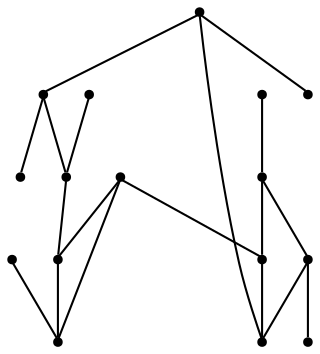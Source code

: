 graph {
  node [shape=point,comment="{\"directed\":false,\"doi\":\"10.1007/978-3-030-68766-3_14\",\"figure\":\"1 (3)\"}"]

  v0 [pos="1470.1758538559654,358.1405149986541"]
  v1 [pos="1470.1737872323904,308.13239832065193"]
  v2 [pos="1270.1439878279753,341.4713971232069"]
  v3 [pos="1403.4964985563934,308.13239832065193"]
  v4 [pos="1370.1578542183952,408.1471055733352"]
  v5 [pos="1386.8292430109695,508.16124053727304"]
  v6 [pos="1386.8271763873943,474.8235731008966"]
  v7 [pos="1370.1599208419702,424.8172408509965"]
  v8 [pos="1303.4805655423984,441.48534132422964"]
  v9 [pos="1336.8192098803968,308.13239832065193"]
  v10 [pos="1336.821276503972,391.4786235742718"]
  v11 [pos="1236.8053434899768,374.80988722465486"]
  v12 [pos="1270.1419212044,308.13239832065193"]
  v13 [pos="1236.8032768664018,358.13975194699356"]
  v14 [pos="1203.4666991519784,324.80253359831323"]
  v15 [pos="1203.4646325284032,308.13239832065193"]

  v0 -- v7 [id="-1",pos="1470.1758538559654,358.1405149986541 1486.8410427778144,358.13975194699356 1486.8410427778144,358.13975194699356 1486.8410427778144,358.13975194699356 1486.8410427778144,424.8162234487824 1486.8410427778144,424.8162234487824 1486.8410427778144,424.8162234487824 1370.1599208419702,424.8172408509965 1370.1599208419702,424.8172408509965 1370.1599208419702,424.8172408509965"]
  v13 -- v14 [id="-2",pos="1236.8032768664018,358.13975194699356 1203.4625659048281,358.13975194699356 1203.4625659048281,358.13975194699356 1203.4625659048281,358.13975194699356 1203.4666991519784,324.80253359831323 1203.4666991519784,324.80253359831323 1203.4666991519784,324.80253359831323"]
  v11 -- v8 [id="-3",pos="1236.8053434899768,374.80988722465486 1236.8012102428265,441.48534132422964 1236.8012102428265,441.48534132422964 1236.8012102428265,441.48534132422964 1303.4805655423984,441.48534132422964 1303.4805655423984,441.48534132422964 1303.4805655423984,441.48534132422964"]
  v11 -- v13 [id="-4",pos="1236.8053434899768,374.80988722465486 1236.8032768664018,358.13975194699356 1236.8032768664018,358.13975194699356 1236.8032768664018,358.13975194699356"]
  v12 -- v2 [id="-5",pos="1270.1419212044,308.13239832065193 1270.1439878279753,341.4713971232069 1270.1439878279753,341.4713971232069 1270.1439878279753,341.4713971232069"]
  v2 -- v13 [id="-6",pos="1270.1439878279753,341.4713971232069 1270.1397274039894,358.13975194699356 1270.1397274039894,358.13975194699356 1270.1397274039894,358.13975194699356 1236.8032768664018,358.13975194699356 1236.8032768664018,358.13975194699356 1236.8032768664018,358.13975194699356"]
  v11 -- v14 [id="-7",pos="1236.8053434899768,374.80988722465486 1286.809176749824,374.8088698224408 1286.809176749824,374.8088698224408 1286.809176749824,374.8088698224408 1286.809176749824,324.80151619609916 1286.809176749824,324.80151619609916 1286.809176749824,324.80151619609916 1203.4666991519784,324.80253359831323 1203.4666991519784,324.80253359831323 1203.4666991519784,324.80253359831323"]
  v6 -- v8 [id="-8",pos="1386.8271763873943,474.8235731008966 1303.4784989188233,474.82357707512404 1303.4784989188233,474.82357707512404 1303.4784989188233,474.82357707512404 1303.4805655423984,441.48534132422964 1303.4805655423984,441.48534132422964 1303.4805655423984,441.48534132422964"]
  v4 -- v10 [id="-9",pos="1370.1578542183952,408.1471055733352 1336.8171432568215,408.1471055733352 1336.8171432568215,408.1471055733352 1336.8171432568215,408.1471055733352 1336.821276503972,391.4786235742718 1336.821276503972,391.4786235742718 1336.821276503972,391.4786235742718"]
  v10 -- v9 [id="-10",pos="1336.821276503972,391.4786235742718 1336.8171432568215,358.13975194699356 1336.8171432568215,358.13975194699356 1336.8171432568215,358.13975194699356 1336.8192098803968,308.13239832065193 1336.8192098803968,308.13239832065193 1336.8192098803968,308.13239832065193"]
  v8 -- v7 [id="-11",pos="1303.4805655423984,441.48534132422964 1370.15578759482,441.48534132422964 1370.15578759482,441.48534132422964 1370.15578759482,441.48534132422964 1370.1599208419702,424.8172408509965 1370.1599208419702,424.8172408509965 1370.1599208419702,424.8172408509965"]
  v6 -- v0 [id="-12",pos="1386.8271763873943,474.8235731008966 1470.1717206088151,474.82357707512404 1470.1717206088151,474.82357707512404 1470.1717206088151,474.82357707512404 1470.1717206088151,408.1471055733352 1470.1717206088151,408.1471055733352 1470.1717206088151,408.1471055733352 1470.1758538559654,358.1405149986541 1470.1758538559654,358.1405149986541 1470.1758538559654,358.1405149986541"]
  v4 -- v7 [id="-13",pos="1370.1578542183952,408.1471055733352 1370.1599208419702,424.8172408509965 1370.1599208419702,424.8172408509965 1370.1599208419702,424.8172408509965"]
  v4 -- v3 [id="-14",pos="1370.1578542183952,408.1471055733352 1403.4944319328183,408.1471055733352 1403.4944319328183,408.1471055733352 1403.4944319328183,408.1471055733352 1403.4964985563934,308.13239832065193 1403.4964985563934,308.13239832065193 1403.4964985563934,308.13239832065193"]
  v10 -- v2 [id="-15",pos="1336.821276503972,391.4786235742718 1420.1637541018176,391.477987697888 1420.1637541018176,391.477987697888 1420.1637541018176,391.477987697888 1420.1637541018176,341.4706340715464 1420.1637541018176,341.4706340715464 1420.1637541018176,341.4706340715464 1270.1439878279753,341.4713971232069 1270.1439878279753,341.4713971232069 1270.1439878279753,341.4713971232069"]
  v15 -- v14 [id="-16",pos="1203.4646325284032,308.13239832065193 1203.4666991519784,324.80253359831323 1203.4666991519784,324.80253359831323 1203.4666991519784,324.80253359831323"]
  v0 -- v1 [id="-17",pos="1470.1758538559654,358.1405149986541 1470.1737872323904,308.13239832065193 1470.1737872323904,308.13239832065193 1470.1737872323904,308.13239832065193"]
  v5 -- v6 [id="-18",pos="1386.8292430109695,508.16124053727304 1386.8271763873943,474.8235731008966 1386.8271763873943,474.8235731008966 1386.8271763873943,474.8235731008966"]
}